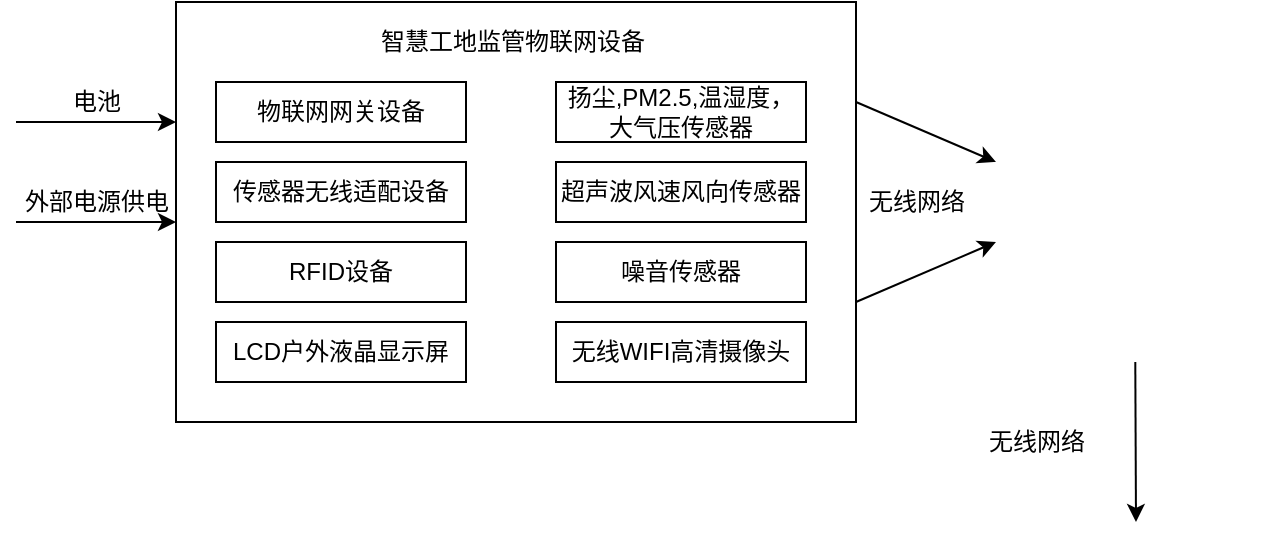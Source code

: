 <mxfile version="18.0.4" type="github"><diagram id="COByoRqjiyP6AiaoOPV3" name="Page-1"><mxGraphModel dx="1426" dy="793" grid="1" gridSize="10" guides="1" tooltips="1" connect="1" arrows="1" fold="1" page="1" pageScale="1" pageWidth="827" pageHeight="1169" math="0" shadow="0"><root><mxCell id="0"/><mxCell id="1" parent="0"/><mxCell id="-FUN5QwiKstCXVTjTjxb-1" value="" style="endArrow=classic;html=1;rounded=0;" edge="1" parent="1"><mxGeometry width="50" height="50" relative="1" as="geometry"><mxPoint x="160" y="200" as="sourcePoint"/><mxPoint x="240" y="200" as="targetPoint"/></mxGeometry></mxCell><mxCell id="-FUN5QwiKstCXVTjTjxb-2" value="电池" style="text;html=1;resizable=0;autosize=1;align=center;verticalAlign=middle;points=[];fillColor=none;strokeColor=none;rounded=0;" vertex="1" parent="1"><mxGeometry x="180" y="180" width="40" height="20" as="geometry"/></mxCell><mxCell id="-FUN5QwiKstCXVTjTjxb-3" value="" style="endArrow=classic;html=1;rounded=0;" edge="1" parent="1"><mxGeometry width="50" height="50" relative="1" as="geometry"><mxPoint x="160" y="250" as="sourcePoint"/><mxPoint x="240" y="250" as="targetPoint"/></mxGeometry></mxCell><mxCell id="-FUN5QwiKstCXVTjTjxb-4" value="外部电源供电" style="text;html=1;resizable=0;autosize=1;align=center;verticalAlign=middle;points=[];fillColor=none;strokeColor=none;rounded=0;" vertex="1" parent="1"><mxGeometry x="155" y="230" width="90" height="20" as="geometry"/></mxCell><mxCell id="-FUN5QwiKstCXVTjTjxb-5" value="" style="rounded=0;whiteSpace=wrap;html=1;" vertex="1" parent="1"><mxGeometry x="240" y="140" width="340" height="210" as="geometry"/></mxCell><mxCell id="-FUN5QwiKstCXVTjTjxb-6" value="智慧工地监管物联网设备" style="text;html=1;resizable=0;autosize=1;align=center;verticalAlign=middle;points=[];fillColor=none;strokeColor=none;rounded=0;" vertex="1" parent="1"><mxGeometry x="332.5" y="150" width="150" height="20" as="geometry"/></mxCell><mxCell id="-FUN5QwiKstCXVTjTjxb-7" value="物联网网关设备" style="rounded=0;whiteSpace=wrap;html=1;" vertex="1" parent="1"><mxGeometry x="260" y="180" width="125" height="30" as="geometry"/></mxCell><mxCell id="-FUN5QwiKstCXVTjTjxb-8" value="扬尘,PM2.5,温湿度，大气压传感器" style="rounded=0;whiteSpace=wrap;html=1;" vertex="1" parent="1"><mxGeometry x="430" y="180" width="125" height="30" as="geometry"/></mxCell><mxCell id="-FUN5QwiKstCXVTjTjxb-10" value="传感器无线适配设备" style="rounded=0;whiteSpace=wrap;html=1;" vertex="1" parent="1"><mxGeometry x="260" y="220" width="125" height="30" as="geometry"/></mxCell><mxCell id="-FUN5QwiKstCXVTjTjxb-11" value="超声波风速风向传感器" style="rounded=0;whiteSpace=wrap;html=1;" vertex="1" parent="1"><mxGeometry x="430" y="220" width="125" height="30" as="geometry"/></mxCell><mxCell id="-FUN5QwiKstCXVTjTjxb-12" value="RFID设备" style="rounded=0;whiteSpace=wrap;html=1;" vertex="1" parent="1"><mxGeometry x="260" y="260" width="125" height="30" as="geometry"/></mxCell><mxCell id="-FUN5QwiKstCXVTjTjxb-13" value="噪音传感器" style="rounded=0;whiteSpace=wrap;html=1;" vertex="1" parent="1"><mxGeometry x="430" y="260" width="125" height="30" as="geometry"/></mxCell><mxCell id="-FUN5QwiKstCXVTjTjxb-14" value="LCD户外液晶显示屏" style="rounded=0;whiteSpace=wrap;html=1;" vertex="1" parent="1"><mxGeometry x="260" y="300" width="125" height="30" as="geometry"/></mxCell><mxCell id="-FUN5QwiKstCXVTjTjxb-15" value="无线WIFI高清摄像头" style="rounded=0;whiteSpace=wrap;html=1;" vertex="1" parent="1"><mxGeometry x="430" y="300" width="125" height="30" as="geometry"/></mxCell><mxCell id="-FUN5QwiKstCXVTjTjxb-17" value="" style="endArrow=classic;html=1;rounded=0;" edge="1" parent="1"><mxGeometry width="50" height="50" relative="1" as="geometry"><mxPoint x="580" y="190" as="sourcePoint"/><mxPoint x="650" y="220" as="targetPoint"/></mxGeometry></mxCell><mxCell id="-FUN5QwiKstCXVTjTjxb-18" value="" style="endArrow=classic;html=1;rounded=0;" edge="1" parent="1"><mxGeometry width="50" height="50" relative="1" as="geometry"><mxPoint x="580" y="290" as="sourcePoint"/><mxPoint x="650" y="260" as="targetPoint"/></mxGeometry></mxCell><mxCell id="-FUN5QwiKstCXVTjTjxb-23" value="" style="shape=image;verticalLabelPosition=bottom;labelBackgroundColor=default;verticalAlign=top;aspect=fixed;imageAspect=0;image=https://image.shutterstock.com/image-vector/antenna-icon-logo-isolated-sign-260nw-1896642043.jpg;" vertex="1" parent="1"><mxGeometry x="650" y="170" width="139.29" height="150" as="geometry"/></mxCell><mxCell id="-FUN5QwiKstCXVTjTjxb-24" value="无线网络" style="text;html=1;resizable=0;autosize=1;align=center;verticalAlign=middle;points=[];fillColor=none;strokeColor=none;rounded=0;" vertex="1" parent="1"><mxGeometry x="580" y="230" width="60" height="20" as="geometry"/></mxCell><mxCell id="-FUN5QwiKstCXVTjTjxb-25" value="无线网络" style="text;html=1;resizable=0;autosize=1;align=center;verticalAlign=middle;points=[];fillColor=none;strokeColor=none;rounded=0;" vertex="1" parent="1"><mxGeometry x="640" y="350" width="60" height="20" as="geometry"/></mxCell><mxCell id="-FUN5QwiKstCXVTjTjxb-26" value="" style="endArrow=classic;html=1;rounded=0;exitX=0.5;exitY=1;exitDx=0;exitDy=0;" edge="1" parent="1" source="-FUN5QwiKstCXVTjTjxb-23"><mxGeometry width="50" height="50" relative="1" as="geometry"><mxPoint x="684.64" y="375" as="sourcePoint"/><mxPoint x="720" y="400" as="targetPoint"/></mxGeometry></mxCell></root></mxGraphModel></diagram></mxfile>